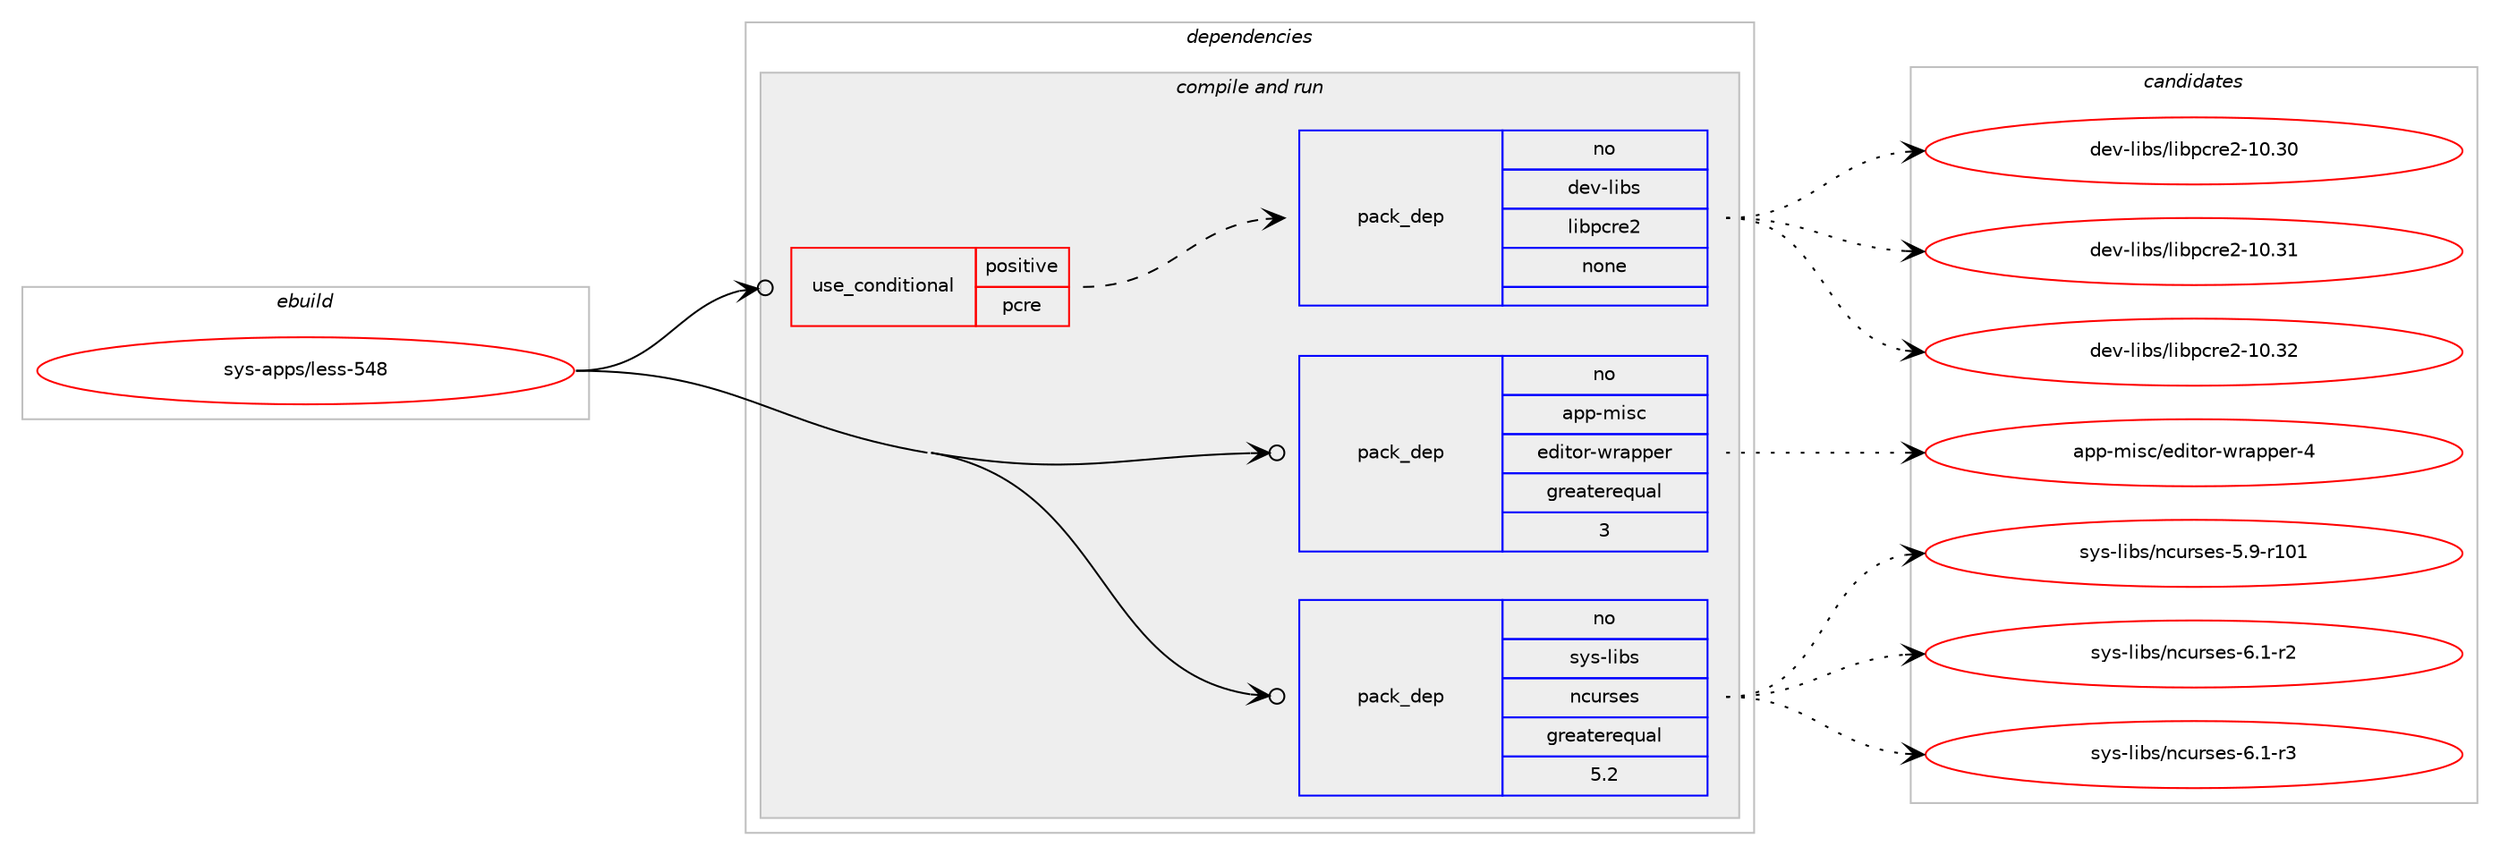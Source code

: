 digraph prolog {

# *************
# Graph options
# *************

newrank=true;
concentrate=true;
compound=true;
graph [rankdir=LR,fontname=Helvetica,fontsize=10,ranksep=1.5];#, ranksep=2.5, nodesep=0.2];
edge  [arrowhead=vee];
node  [fontname=Helvetica,fontsize=10];

# **********
# The ebuild
# **********

subgraph cluster_leftcol {
color=gray;
rank=same;
label=<<i>ebuild</i>>;
id [label="sys-apps/less-548", color=red, width=4, href="../sys-apps/less-548.svg"];
}

# ****************
# The dependencies
# ****************

subgraph cluster_midcol {
color=gray;
label=<<i>dependencies</i>>;
subgraph cluster_compile {
fillcolor="#eeeeee";
style=filled;
label=<<i>compile</i>>;
}
subgraph cluster_compileandrun {
fillcolor="#eeeeee";
style=filled;
label=<<i>compile and run</i>>;
subgraph cond1219 {
dependency7261 [label=<<TABLE BORDER="0" CELLBORDER="1" CELLSPACING="0" CELLPADDING="4"><TR><TD ROWSPAN="3" CELLPADDING="10">use_conditional</TD></TR><TR><TD>positive</TD></TR><TR><TD>pcre</TD></TR></TABLE>>, shape=none, color=red];
subgraph pack5891 {
dependency7262 [label=<<TABLE BORDER="0" CELLBORDER="1" CELLSPACING="0" CELLPADDING="4" WIDTH="220"><TR><TD ROWSPAN="6" CELLPADDING="30">pack_dep</TD></TR><TR><TD WIDTH="110">no</TD></TR><TR><TD>dev-libs</TD></TR><TR><TD>libpcre2</TD></TR><TR><TD>none</TD></TR><TR><TD></TD></TR></TABLE>>, shape=none, color=blue];
}
dependency7261:e -> dependency7262:w [weight=20,style="dashed",arrowhead="vee"];
}
id:e -> dependency7261:w [weight=20,style="solid",arrowhead="odotvee"];
subgraph pack5892 {
dependency7263 [label=<<TABLE BORDER="0" CELLBORDER="1" CELLSPACING="0" CELLPADDING="4" WIDTH="220"><TR><TD ROWSPAN="6" CELLPADDING="30">pack_dep</TD></TR><TR><TD WIDTH="110">no</TD></TR><TR><TD>app-misc</TD></TR><TR><TD>editor-wrapper</TD></TR><TR><TD>greaterequal</TD></TR><TR><TD>3</TD></TR></TABLE>>, shape=none, color=blue];
}
id:e -> dependency7263:w [weight=20,style="solid",arrowhead="odotvee"];
subgraph pack5893 {
dependency7264 [label=<<TABLE BORDER="0" CELLBORDER="1" CELLSPACING="0" CELLPADDING="4" WIDTH="220"><TR><TD ROWSPAN="6" CELLPADDING="30">pack_dep</TD></TR><TR><TD WIDTH="110">no</TD></TR><TR><TD>sys-libs</TD></TR><TR><TD>ncurses</TD></TR><TR><TD>greaterequal</TD></TR><TR><TD>5.2</TD></TR></TABLE>>, shape=none, color=blue];
}
id:e -> dependency7264:w [weight=20,style="solid",arrowhead="odotvee"];
}
subgraph cluster_run {
fillcolor="#eeeeee";
style=filled;
label=<<i>run</i>>;
}
}

# **************
# The candidates
# **************

subgraph cluster_choices {
rank=same;
color=gray;
label=<<i>candidates</i>>;

subgraph choice5891 {
color=black;
nodesep=1;
choice100101118451081059811547108105981129911410150454948465148 [label="dev-libs/libpcre2-10.30", color=red, width=4,href="../dev-libs/libpcre2-10.30.svg"];
choice100101118451081059811547108105981129911410150454948465149 [label="dev-libs/libpcre2-10.31", color=red, width=4,href="../dev-libs/libpcre2-10.31.svg"];
choice100101118451081059811547108105981129911410150454948465150 [label="dev-libs/libpcre2-10.32", color=red, width=4,href="../dev-libs/libpcre2-10.32.svg"];
dependency7262:e -> choice100101118451081059811547108105981129911410150454948465148:w [style=dotted,weight="100"];
dependency7262:e -> choice100101118451081059811547108105981129911410150454948465149:w [style=dotted,weight="100"];
dependency7262:e -> choice100101118451081059811547108105981129911410150454948465150:w [style=dotted,weight="100"];
}
subgraph choice5892 {
color=black;
nodesep=1;
choice9711211245109105115994710110010511611111445119114971121121011144552 [label="app-misc/editor-wrapper-4", color=red, width=4,href="../app-misc/editor-wrapper-4.svg"];
dependency7263:e -> choice9711211245109105115994710110010511611111445119114971121121011144552:w [style=dotted,weight="100"];
}
subgraph choice5893 {
color=black;
nodesep=1;
choice115121115451081059811547110991171141151011154553465745114494849 [label="sys-libs/ncurses-5.9-r101", color=red, width=4,href="../sys-libs/ncurses-5.9-r101.svg"];
choice11512111545108105981154711099117114115101115455446494511450 [label="sys-libs/ncurses-6.1-r2", color=red, width=4,href="../sys-libs/ncurses-6.1-r2.svg"];
choice11512111545108105981154711099117114115101115455446494511451 [label="sys-libs/ncurses-6.1-r3", color=red, width=4,href="../sys-libs/ncurses-6.1-r3.svg"];
dependency7264:e -> choice115121115451081059811547110991171141151011154553465745114494849:w [style=dotted,weight="100"];
dependency7264:e -> choice11512111545108105981154711099117114115101115455446494511450:w [style=dotted,weight="100"];
dependency7264:e -> choice11512111545108105981154711099117114115101115455446494511451:w [style=dotted,weight="100"];
}
}

}

